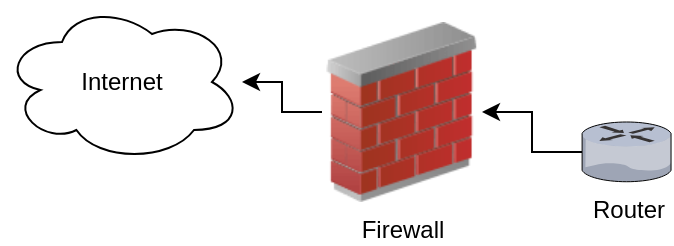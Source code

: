 <mxfile version="15.6.5" type="github">
  <diagram id="qOMMuB4eoHqMVuGcCwok" name="Page-1">
    <mxGraphModel dx="461" dy="784" grid="1" gridSize="10" guides="1" tooltips="1" connect="1" arrows="1" fold="1" page="1" pageScale="1" pageWidth="850" pageHeight="1100" math="0" shadow="0">
      <root>
        <mxCell id="0" />
        <mxCell id="1" parent="0" />
        <mxCell id="wVGHFATass6-LpcJT5j--2" value="Internet" style="ellipse;shape=cloud;whiteSpace=wrap;html=1;fillColor=default;strokeColor=default;fontColor=default;" vertex="1" parent="1">
          <mxGeometry x="30" y="250" width="120" height="80" as="geometry" />
        </mxCell>
        <mxCell id="wVGHFATass6-LpcJT5j--4" value="" style="edgeStyle=orthogonalEdgeStyle;rounded=0;orthogonalLoop=1;jettySize=auto;html=1;fontColor=default;" edge="1" parent="1" source="wVGHFATass6-LpcJT5j--3" target="wVGHFATass6-LpcJT5j--2">
          <mxGeometry relative="1" as="geometry" />
        </mxCell>
        <mxCell id="wVGHFATass6-LpcJT5j--3" value="Firewall" style="image;html=1;image=img/lib/clip_art/networking/Firewall_02_128x128.png;fontColor=default;" vertex="1" parent="1">
          <mxGeometry x="190" y="260" width="80" height="90" as="geometry" />
        </mxCell>
        <mxCell id="wVGHFATass6-LpcJT5j--6" value="" style="edgeStyle=orthogonalEdgeStyle;rounded=0;orthogonalLoop=1;jettySize=auto;html=1;fontColor=default;" edge="1" parent="1" source="wVGHFATass6-LpcJT5j--5" target="wVGHFATass6-LpcJT5j--3">
          <mxGeometry relative="1" as="geometry" />
        </mxCell>
        <mxCell id="wVGHFATass6-LpcJT5j--5" value="Router" style="verticalLabelPosition=bottom;sketch=0;aspect=fixed;html=1;verticalAlign=top;strokeColor=none;align=center;outlineConnect=0;shape=mxgraph.citrix.router;fontColor=default;fillColor=default;" vertex="1" parent="1">
          <mxGeometry x="320" y="310" width="45" height="29.86" as="geometry" />
        </mxCell>
      </root>
    </mxGraphModel>
  </diagram>
</mxfile>
